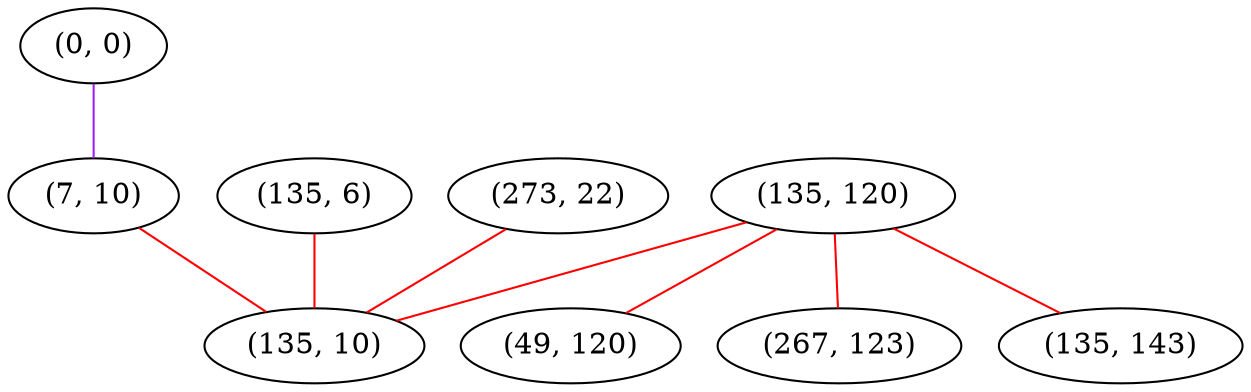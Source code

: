 graph "" {
"(0, 0)";
"(7, 10)";
"(135, 6)";
"(135, 120)";
"(49, 120)";
"(273, 22)";
"(267, 123)";
"(135, 10)";
"(135, 143)";
"(0, 0)" -- "(7, 10)"  [color=purple, key=0, weight=4];
"(7, 10)" -- "(135, 10)"  [color=red, key=0, weight=1];
"(135, 6)" -- "(135, 10)"  [color=red, key=0, weight=1];
"(135, 120)" -- "(49, 120)"  [color=red, key=0, weight=1];
"(135, 120)" -- "(135, 143)"  [color=red, key=0, weight=1];
"(135, 120)" -- "(135, 10)"  [color=red, key=0, weight=1];
"(135, 120)" -- "(267, 123)"  [color=red, key=0, weight=1];
"(273, 22)" -- "(135, 10)"  [color=red, key=0, weight=1];
}
